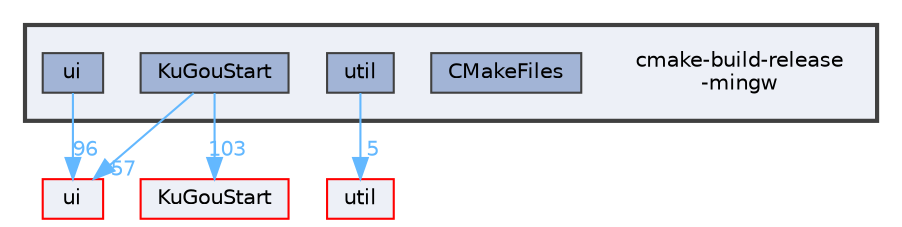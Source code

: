 digraph "cmake-build-release-mingw"
{
 // LATEX_PDF_SIZE
  bgcolor="transparent";
  edge [fontname=Helvetica,fontsize=10,labelfontname=Helvetica,labelfontsize=10];
  node [fontname=Helvetica,fontsize=10,shape=box,height=0.2,width=0.4];
  compound=true
  subgraph clusterdir_d3305b01cebad1f13f311f52d3f850d2 {
    graph [ bgcolor="#edf0f7", pencolor="grey25", label="", fontname=Helvetica,fontsize=10 style="filled,bold", URL="dir_d3305b01cebad1f13f311f52d3f850d2.html",tooltip=""]
    dir_d3305b01cebad1f13f311f52d3f850d2 [shape=plaintext, label="cmake-build-release\l-mingw"];
  dir_ee72003912f304df6d43b465290ddd0c [label="CMakeFiles", fillcolor="#a2b4d6", color="grey25", style="filled", URL="dir_ee72003912f304df6d43b465290ddd0c.html",tooltip=""];
  dir_9f48ae8c8bbe794fe1b0e320e7b16f9a [label="KuGouStart", fillcolor="#a2b4d6", color="grey25", style="filled", URL="dir_9f48ae8c8bbe794fe1b0e320e7b16f9a.html",tooltip=""];
  dir_3514edb95387b97f754a71ab42f43bfa [label="ui", fillcolor="#a2b4d6", color="grey25", style="filled", URL="dir_3514edb95387b97f754a71ab42f43bfa.html",tooltip=""];
  dir_66c2dba8cf4ce56bfdad3f30100cbbbe [label="util", fillcolor="#a2b4d6", color="grey25", style="filled", URL="dir_66c2dba8cf4ce56bfdad3f30100cbbbe.html",tooltip=""];
  }
  dir_1788f8309b1a812dcb800a185471cf6c [label="ui", fillcolor="#edf0f7", color="red", style="filled", URL="dir_1788f8309b1a812dcb800a185471cf6c.html",tooltip=""];
  dir_e60601b218beddc6af0778ac41ea9cb2 [label="KuGouStart", fillcolor="#edf0f7", color="red", style="filled", URL="dir_e60601b218beddc6af0778ac41ea9cb2.html",tooltip=""];
  dir_23ec12649285f9fabf3a6b7380226c28 [label="util", fillcolor="#edf0f7", color="red", style="filled", URL="dir_23ec12649285f9fabf3a6b7380226c28.html",tooltip=""];
  dir_9f48ae8c8bbe794fe1b0e320e7b16f9a->dir_1788f8309b1a812dcb800a185471cf6c [headlabel="57", labeldistance=1.5 headhref="dir_000164_000335.html" href="dir_000164_000335.html" color="steelblue1" fontcolor="steelblue1"];
  dir_9f48ae8c8bbe794fe1b0e320e7b16f9a->dir_e60601b218beddc6af0778ac41ea9cb2 [headlabel="103", labeldistance=1.5 headhref="dir_000164_000165.html" href="dir_000164_000165.html" color="steelblue1" fontcolor="steelblue1"];
  dir_3514edb95387b97f754a71ab42f43bfa->dir_1788f8309b1a812dcb800a185471cf6c [headlabel="96", labeldistance=1.5 headhref="dir_000334_000335.html" href="dir_000334_000335.html" color="steelblue1" fontcolor="steelblue1"];
  dir_66c2dba8cf4ce56bfdad3f30100cbbbe->dir_23ec12649285f9fabf3a6b7380226c28 [headlabel="5", labeldistance=1.5 headhref="dir_000340_000341.html" href="dir_000340_000341.html" color="steelblue1" fontcolor="steelblue1"];
}
